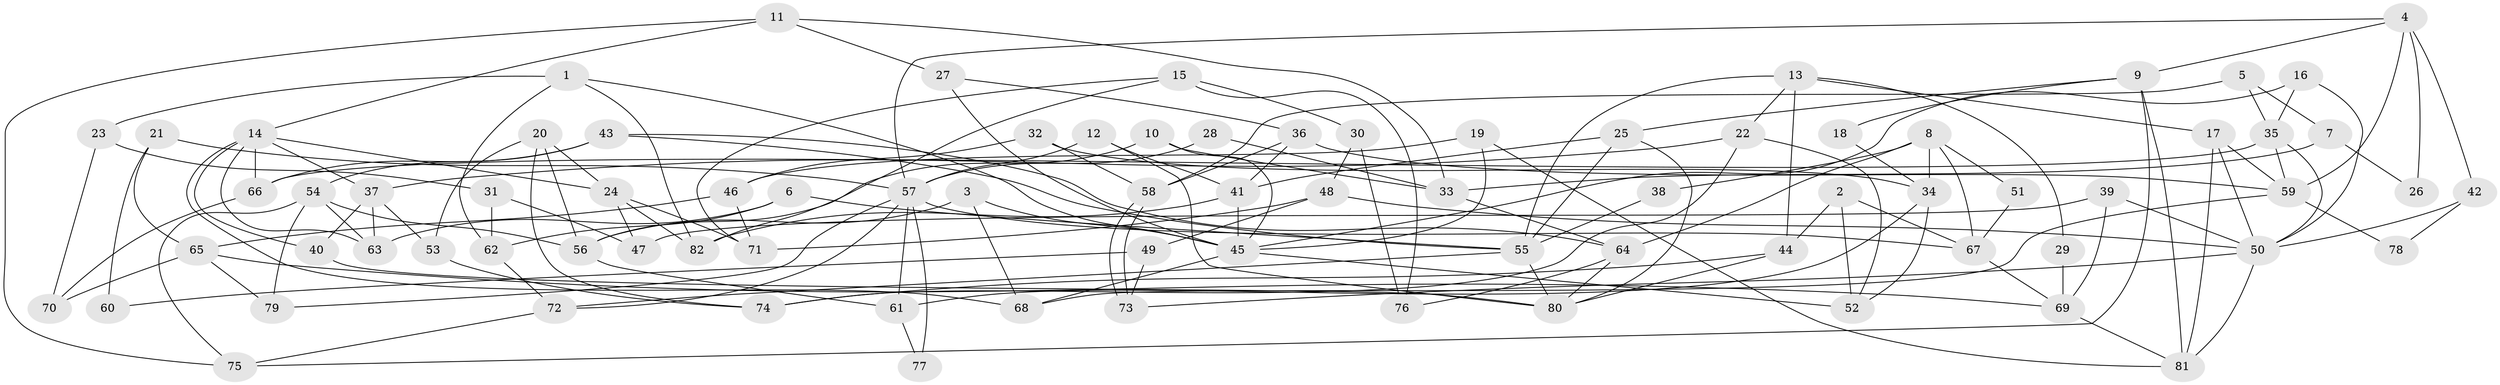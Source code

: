 // coarse degree distribution, {4: 0.21212121212121213, 3: 0.18181818181818182, 7: 0.09090909090909091, 6: 0.06060606060606061, 10: 0.09090909090909091, 5: 0.24242424242424243, 11: 0.030303030303030304, 8: 0.030303030303030304, 12: 0.030303030303030304, 2: 0.030303030303030304}
// Generated by graph-tools (version 1.1) at 2025/51/03/04/25 22:51:05]
// undirected, 82 vertices, 164 edges
graph export_dot {
  node [color=gray90,style=filled];
  1;
  2;
  3;
  4;
  5;
  6;
  7;
  8;
  9;
  10;
  11;
  12;
  13;
  14;
  15;
  16;
  17;
  18;
  19;
  20;
  21;
  22;
  23;
  24;
  25;
  26;
  27;
  28;
  29;
  30;
  31;
  32;
  33;
  34;
  35;
  36;
  37;
  38;
  39;
  40;
  41;
  42;
  43;
  44;
  45;
  46;
  47;
  48;
  49;
  50;
  51;
  52;
  53;
  54;
  55;
  56;
  57;
  58;
  59;
  60;
  61;
  62;
  63;
  64;
  65;
  66;
  67;
  68;
  69;
  70;
  71;
  72;
  73;
  74;
  75;
  76;
  77;
  78;
  79;
  80;
  81;
  82;
  1 -- 82;
  1 -- 62;
  1 -- 23;
  1 -- 45;
  2 -- 44;
  2 -- 52;
  2 -- 67;
  3 -- 68;
  3 -- 56;
  3 -- 45;
  4 -- 59;
  4 -- 9;
  4 -- 26;
  4 -- 42;
  4 -- 57;
  5 -- 58;
  5 -- 35;
  5 -- 7;
  6 -- 55;
  6 -- 63;
  6 -- 62;
  7 -- 33;
  7 -- 26;
  8 -- 64;
  8 -- 34;
  8 -- 38;
  8 -- 51;
  8 -- 67;
  9 -- 25;
  9 -- 75;
  9 -- 18;
  9 -- 81;
  10 -- 45;
  10 -- 56;
  10 -- 33;
  11 -- 75;
  11 -- 14;
  11 -- 27;
  11 -- 33;
  12 -- 80;
  12 -- 57;
  12 -- 41;
  13 -- 55;
  13 -- 17;
  13 -- 22;
  13 -- 29;
  13 -- 44;
  14 -- 63;
  14 -- 40;
  14 -- 24;
  14 -- 37;
  14 -- 66;
  14 -- 68;
  15 -- 82;
  15 -- 76;
  15 -- 30;
  15 -- 71;
  16 -- 35;
  16 -- 45;
  16 -- 50;
  17 -- 59;
  17 -- 50;
  17 -- 81;
  18 -- 34;
  19 -- 81;
  19 -- 45;
  19 -- 46;
  20 -- 74;
  20 -- 56;
  20 -- 24;
  20 -- 53;
  21 -- 57;
  21 -- 65;
  21 -- 60;
  22 -- 74;
  22 -- 37;
  22 -- 52;
  23 -- 70;
  23 -- 31;
  24 -- 47;
  24 -- 71;
  24 -- 82;
  25 -- 41;
  25 -- 80;
  25 -- 55;
  27 -- 45;
  27 -- 36;
  28 -- 57;
  28 -- 33;
  29 -- 69;
  30 -- 48;
  30 -- 76;
  31 -- 47;
  31 -- 62;
  32 -- 58;
  32 -- 46;
  32 -- 34;
  33 -- 64;
  34 -- 52;
  34 -- 61;
  35 -- 50;
  35 -- 59;
  35 -- 66;
  36 -- 41;
  36 -- 58;
  36 -- 59;
  37 -- 40;
  37 -- 53;
  37 -- 63;
  38 -- 55;
  39 -- 50;
  39 -- 69;
  39 -- 47;
  40 -- 80;
  41 -- 45;
  41 -- 82;
  42 -- 50;
  42 -- 78;
  43 -- 66;
  43 -- 55;
  43 -- 54;
  43 -- 64;
  44 -- 80;
  44 -- 74;
  45 -- 52;
  45 -- 68;
  46 -- 71;
  46 -- 65;
  48 -- 50;
  48 -- 71;
  48 -- 49;
  49 -- 73;
  49 -- 60;
  50 -- 81;
  50 -- 73;
  51 -- 67;
  53 -- 74;
  54 -- 79;
  54 -- 56;
  54 -- 63;
  54 -- 75;
  55 -- 72;
  55 -- 80;
  56 -- 61;
  57 -- 67;
  57 -- 61;
  57 -- 72;
  57 -- 77;
  57 -- 79;
  58 -- 73;
  58 -- 73;
  59 -- 68;
  59 -- 78;
  61 -- 77;
  62 -- 72;
  64 -- 76;
  64 -- 80;
  65 -- 69;
  65 -- 70;
  65 -- 79;
  66 -- 70;
  67 -- 69;
  69 -- 81;
  72 -- 75;
}
